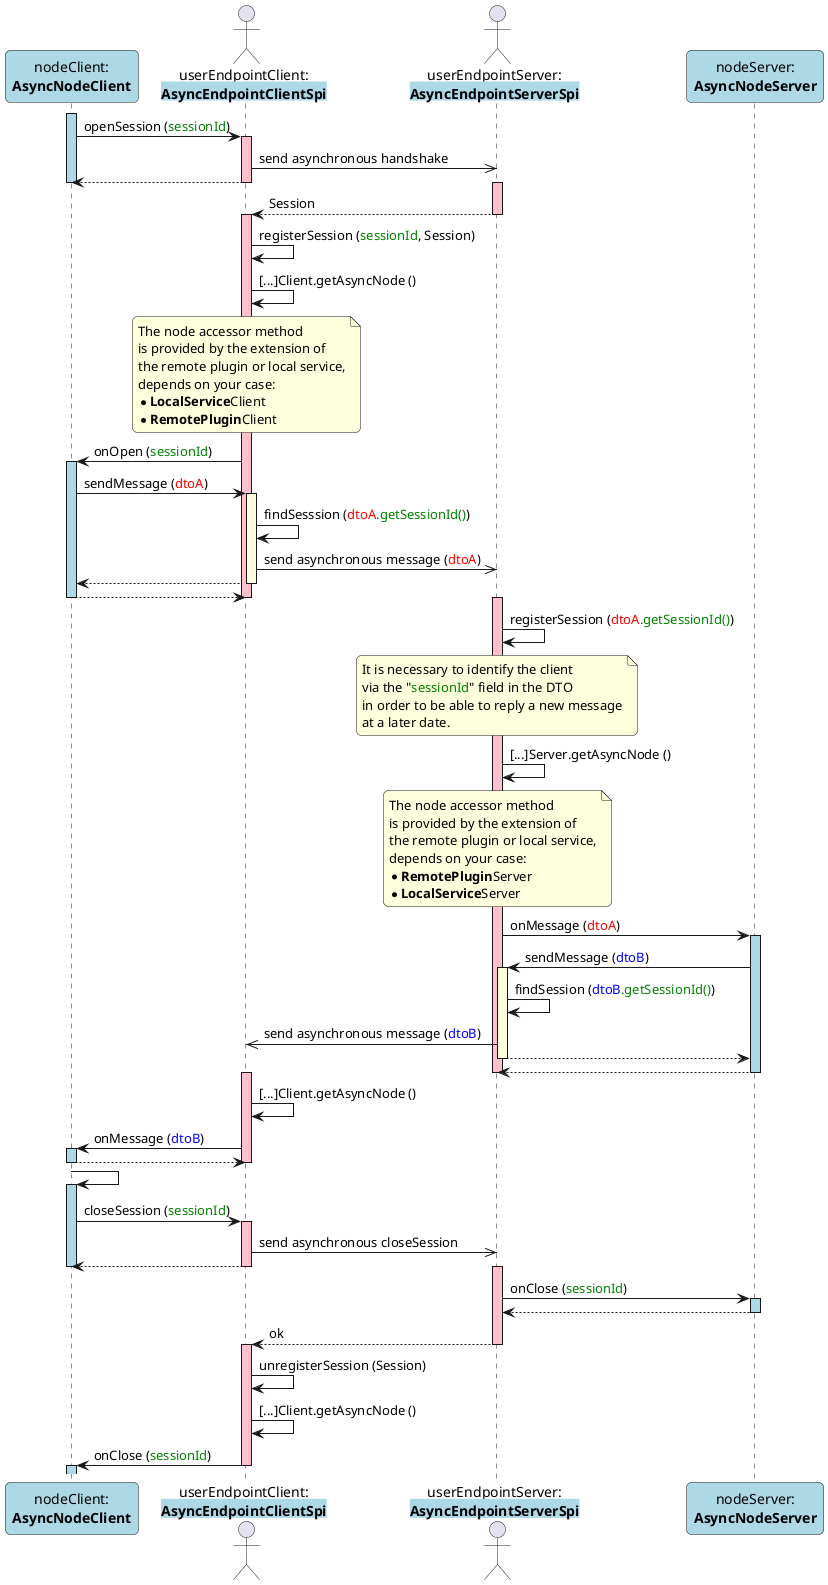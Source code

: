 @startuml

' == THEME ==

skinparam Shadowing false
skinparam RoundCorner 10

' == CONTENT ==

participant "nodeClient:\n**AsyncNodeClient**" as nodeClient #LightBlue
actor "userEndpointClient:\n**<back:LightBlue>AsyncEndpointClientSpi**" as userEndpointClient

actor "userEndpointServer:\n**<back:LightBlue>AsyncEndpointServerSpi**" as userEndpointServer
participant "nodeServer:\n**AsyncNodeServer**" as nodeServer #LightBlue

activate nodeClient #LightBlue
nodeClient -> userEndpointClient : openSession (<color:green>sessionId</color>)
activate userEndpointClient #Pink
userEndpointClient ->> userEndpointServer : send asynchronous handshake
return
deactivate nodeClient

activate userEndpointServer #Pink
userEndpointServer --> userEndpointClient : Session
deactivate userEndpointServer
activate userEndpointClient #Pink
userEndpointClient -> userEndpointClient : registerSession (<color:green>sessionId</color>, Session)
userEndpointClient -> userEndpointClient : [...]Client.getAsyncNode ()
note over userEndpointClient
    The node accessor method
    is provided by the extension of
    the remote plugin or local service,
    depends on your case:
    * **LocalService**Client
    * **RemotePlugin**Client
end note
userEndpointClient -> nodeClient : onOpen (<color:green>sessionId</color>)
activate nodeClient #LightBlue
nodeClient -> userEndpointClient : sendMessage (<color:red>dtoA</color>)
activate userEndpointClient #LightYellow
userEndpointClient -> userEndpointClient : findSesssion (<color:red>dtoA</color><color:green>.getSessionId()</color>)
userEndpointClient ->> userEndpointServer : send asynchronous message (<color:red>dtoA</color>)
return
return
deactivate userEndpointClient

activate userEndpointServer #Pink
userEndpointServer -> userEndpointServer : registerSession (<color:red>dtoA</color><color:green>.getSessionId()</color>)
note over userEndpointServer
    It is necessary to identify the client
    via the "<color:green>sessionId</color>" field in the DTO
    in order to be able to reply a new message
    at a later date.
end note
userEndpointServer -> userEndpointServer : [...]Server.getAsyncNode ()
note over userEndpointServer
    The node accessor method
    is provided by the extension of
    the remote plugin or local service,
    depends on your case:
    * **RemotePlugin**Server
    * **LocalService**Server
end note
userEndpointServer -> nodeServer : onMessage (<color:red>dtoA</color>)
activate nodeServer #LightBlue
nodeServer -> userEndpointServer : sendMessage (<color:blue>dtoB</color>)
activate userEndpointServer #LightYellow
userEndpointServer -> userEndpointServer : findSession (<color:blue>dtoB</color><color:green>.getSessionId()</color>)
userEndpointServer ->> userEndpointClient : send asynchronous message (<color:blue>dtoB</color>)
return
return
deactivate userEndpointServer

activate userEndpointClient #Pink
userEndpointClient -> userEndpointClient : [...]Client.getAsyncNode ()
userEndpointClient -> nodeClient : onMessage (<color:blue>dtoB</color>)
activate nodeClient #LightBlue
return
deactivate userEndpointClient

nodeClient -> nodeClient
activate nodeClient #LightBlue

nodeClient -> userEndpointClient : closeSession (<color:green>sessionId</color>)
activate userEndpointClient #Pink
userEndpointClient ->> userEndpointServer : send asynchronous closeSession
return
deactivate nodeClient

activate userEndpointServer #Pink
userEndpointServer -> nodeServer : onClose (<color:green>sessionId</color>)
activate nodeServer #LightBlue
return
userEndpointServer --> userEndpointClient : ok
deactivate userEndpointServer
activate userEndpointClient #Pink
userEndpointClient -> userEndpointClient : unregisterSession (Session)
userEndpointClient -> userEndpointClient : [...]Client.getAsyncNode ()
userEndpointClient -> nodeClient : onClose (<color:green>sessionId</color>)
deactivate userEndpointClient
activate nodeClient #LightBlue

@enduml